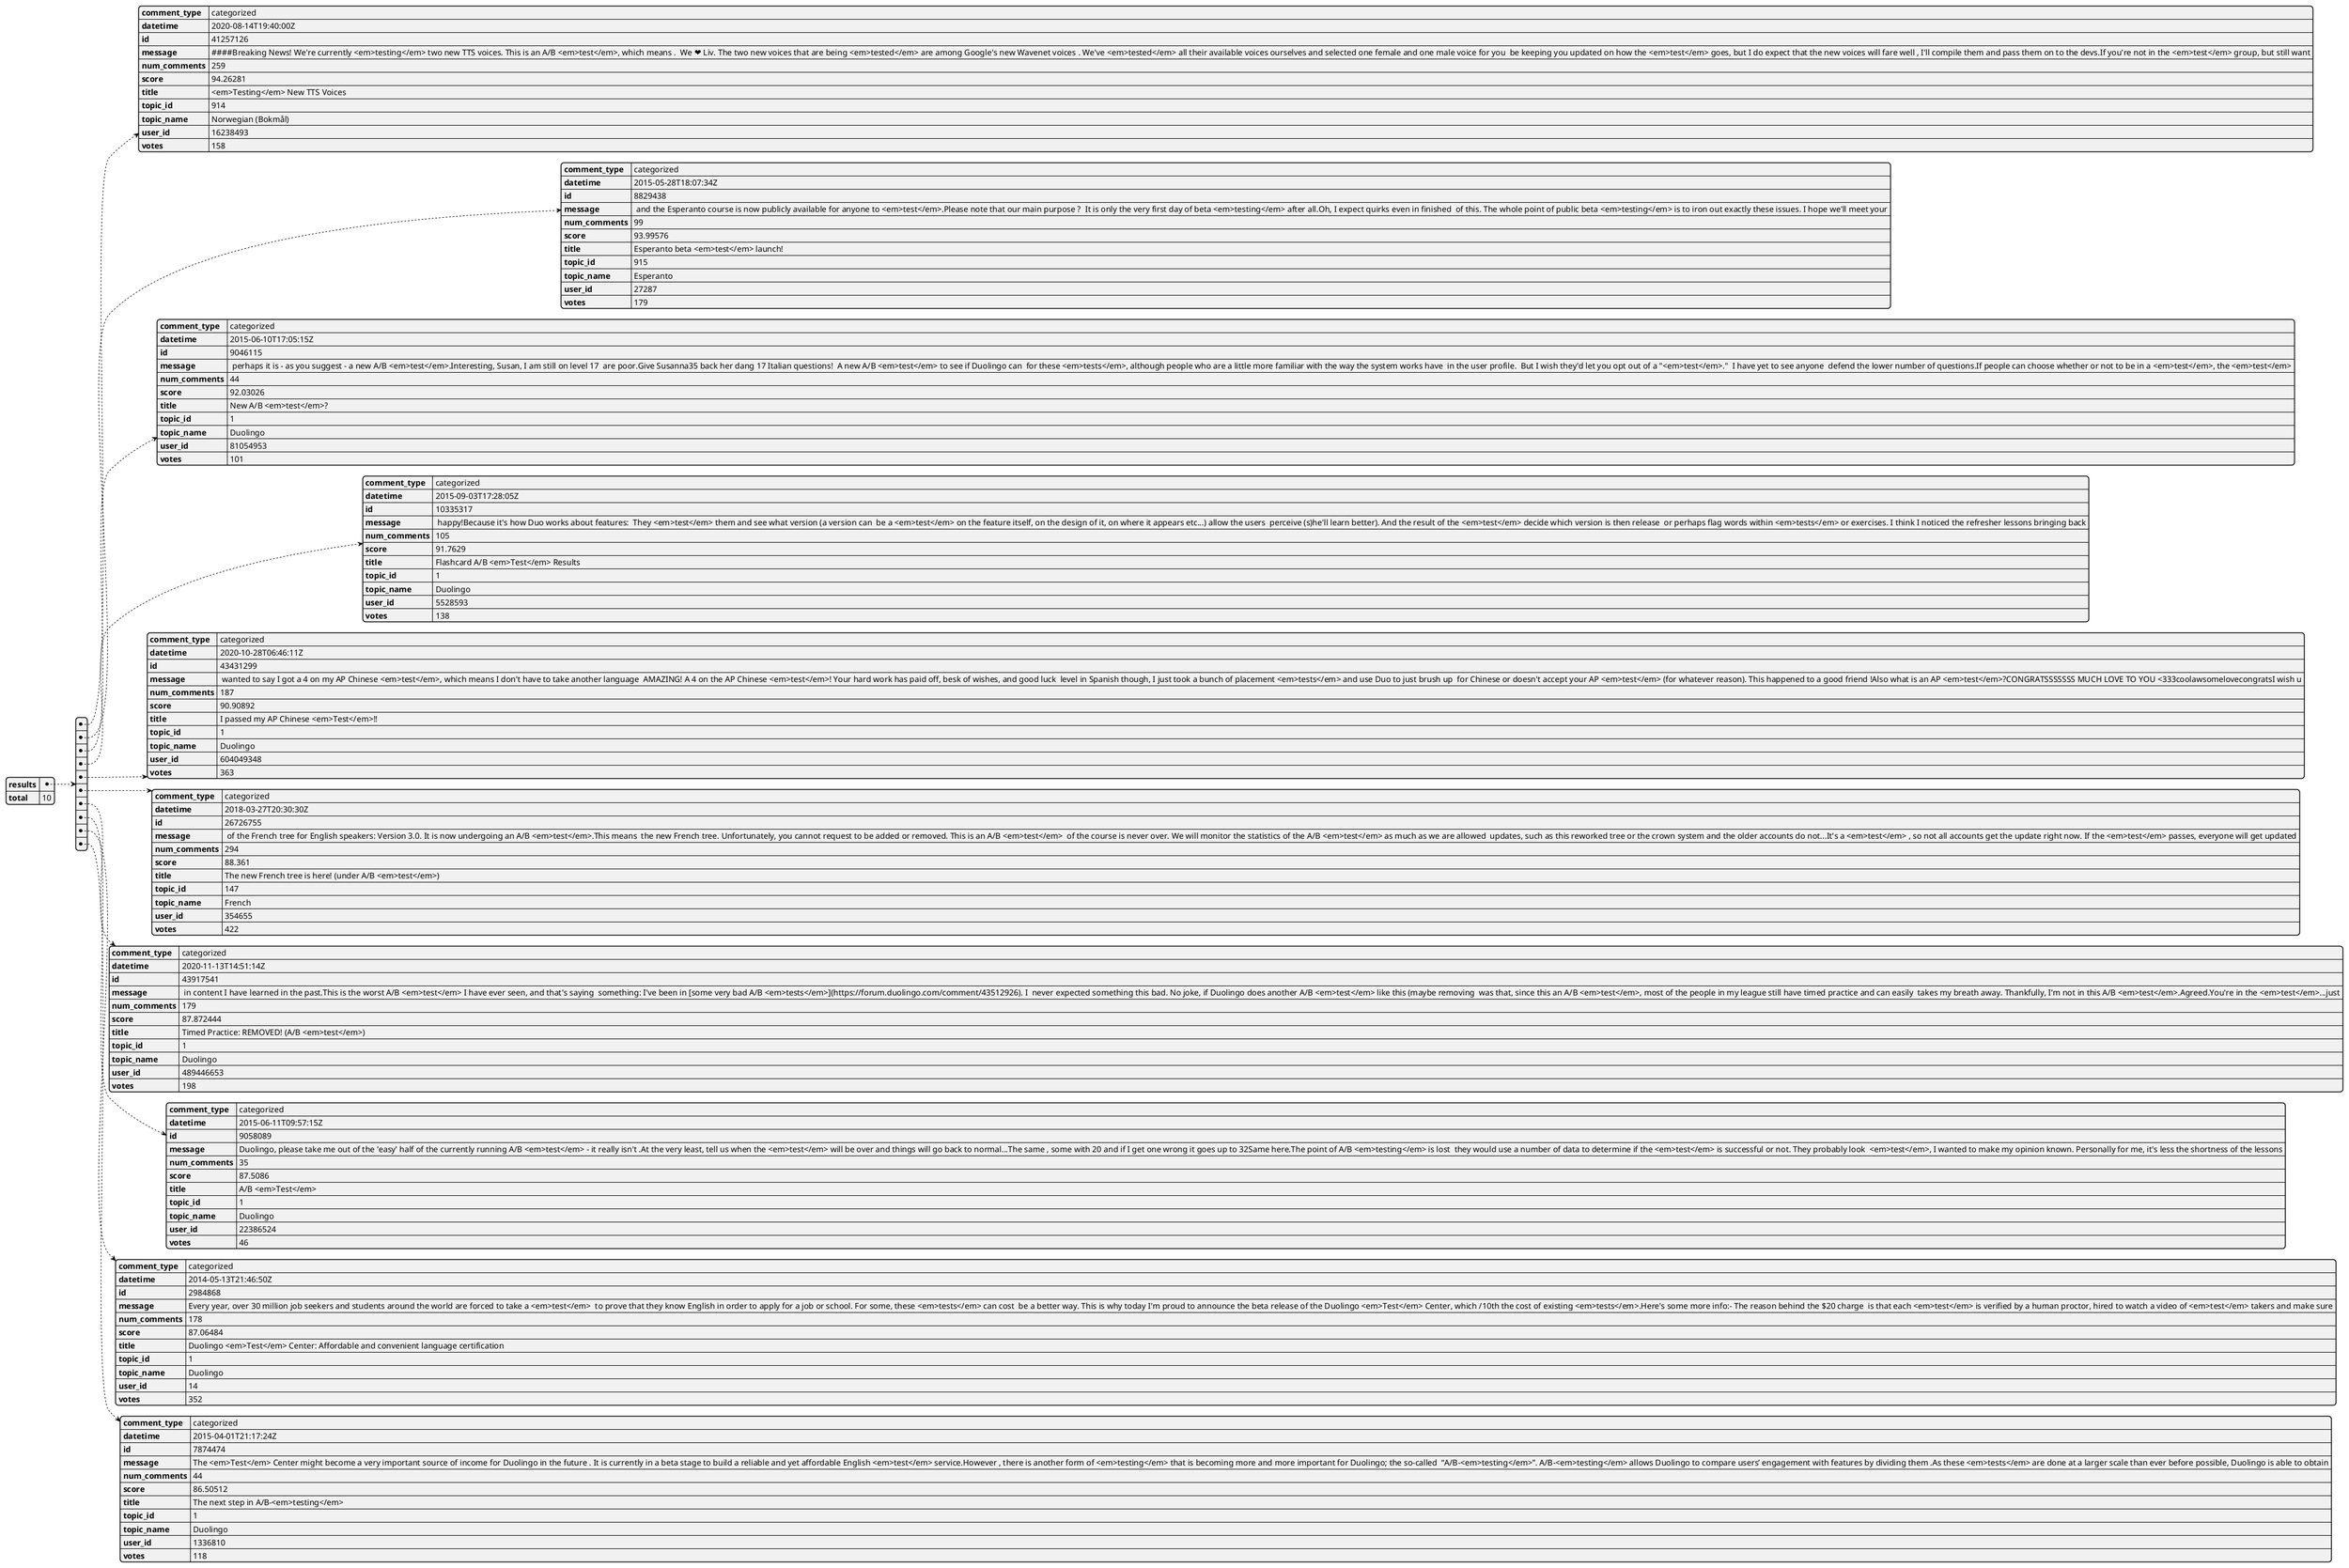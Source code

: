 @startjson "Search Forum"
{
    "results": [
        {
            "comment_type": "categorized",
            "datetime": "2020-08-14T19:40:00Z",
            "id": "41257126",
            "message": "####Breaking News! \n\nWe're currently <em>testing</em> two new TTS voices. This is an A/B <em>test</em>, which means .  \nWe ❤ Liv. \n\nThe two new voices that are being <em>tested</em> are among Google's new Wavenet voices . We've <em>tested</em> all their available voices ourselves and selected one female and one male voice for you  be keeping you updated on how the <em>test</em> goes, but I do expect that the new voices will fare well , I'll compile them and pass them on to the devs.\n\nIf you're not in the <em>test</em> group, but still want",
            "num_comments": 259,
            "score": 94.26281,
            "title": "<em>Testing</em> New TTS Voices",
            "topic_id": 914,
            "topic_name": "Norwegian (Bokmål)",
            "user_id": 16238493,
            "votes": 158
        },
        {
            "comment_type": "categorized",
            "datetime": "2015-05-28T18:07:34Z",
            "id": "8829438",
            "message": " and the Esperanto course is now publicly available for anyone to <em>test</em>.\n\nPlease note that our main purpose ?  It is only the very first day of beta <em>testing</em> after all.\n\nOh, I expect quirks even in finished  of this. The whole point of public beta <em>testing</em> is to iron out exactly these issues. I hope we'll meet your",
            "num_comments": 99,
            "score": 93.99576,
            "title": "Esperanto beta <em>test</em> launch!",
            "topic_id": 915,
            "topic_name": "Esperanto",
            "user_id": 27287,
            "votes": 179
        },
        {
            "comment_type": "categorized",
            "datetime": "2015-06-10T17:05:15Z",
            "id": "9046115",
            "message": " perhaps it is - as you suggest - a new A/B <em>test</em>.\n\nInteresting, Susan, I am still on level 17  are poor.\n\nGive Susanna35 back her dang 17 Italian questions!  \n\nA new A/B <em>test</em> to see if Duolingo can  for these <em>tests</em>, although people who are a little more familiar with the way the system works have  in the user profile.  But I wish they'd let you opt out of a \"<em>test</em>.\"  I have yet to see anyone  defend the lower number of questions.\n\nIf people can choose whether or not to be in a <em>test</em>, the <em>test</em>",
            "num_comments": 44,
            "score": 92.03026,
            "title": "New A/B <em>test</em>?",
            "topic_id": 1,
            "topic_name": "Duolingo",
            "user_id": 81054953,
            "votes": 101
        },
        {
            "comment_type": "categorized",
            "datetime": "2015-09-03T17:28:05Z",
            "id": "10335317",
            "message": " happy!\n\nBecause it's how Duo works about features:  \nThey <em>test</em> them and see what version (a version can  be a <em>test</em> on the feature itself, on the design of it, on where it appears etc...) allow the users  perceive (s)he'll learn better). And the result of the <em>test</em> decide which version is then release  or perhaps flag words within <em>tests</em> or exercises. I think I noticed the refresher lessons bringing back",
            "num_comments": 105,
            "score": 91.7629,
            "title": "Flashcard A/B <em>Test</em> Results",
            "topic_id": 1,
            "topic_name": "Duolingo",
            "user_id": 5528593,
            "votes": 138
        },
        {
            "comment_type": "categorized",
            "datetime": "2020-10-28T06:46:11Z",
            "id": "43431299",
            "message": " wanted to say I got a 4 on my AP Chinese <em>test</em>, which means I don't have to take another language  \n\nAMAZING! A 4 on the AP Chinese <em>test</em>! Your hard work has paid off, besk of wishes, and good luck  level in Spanish though, I just took a bunch of placement <em>tests</em> and use Duo to just brush up  for Chinese or doesn't accept your AP <em>test</em> (for whatever reason). This happened to a good friend !\n\nAlso what is an AP <em>test</em>?\n\nCONGRATSSSSSSS MUCH LOVE TO YOU <333\n\ncool\n\n\nawsome\n\nlove\n\ncongrats\nI wish u",
            "num_comments": 187,
            "score": 90.90892,
            "title": "I passed my AP Chinese <em>Test</em>!!",
            "topic_id": 1,
            "topic_name": "Duolingo",
            "user_id": 604049348,
            "votes": 363
        },
        {
            "comment_type": "categorized",
            "datetime": "2018-03-27T20:30:30Z",
            "id": "26726755",
            "message": " of the French tree for English speakers: Version 3.0. It is now undergoing an A/B <em>test</em>.\n\nThis means  the new French tree. Unfortunately, you cannot request to be added or removed. This is an A/B <em>test</em>  of the course is never over. We will monitor the statistics of the A/B <em>test</em> as much as we are allowed  updates, such as this reworked tree or the crown system and the older accounts do not...\n\nIt's a <em>test</em> , so not all accounts get the update right now. If the <em>test</em> passes, everyone will get updated",
            "num_comments": 294,
            "score": 88.361,
            "title": "The new French tree is here! (under A/B <em>test</em>)",
            "topic_id": 147,
            "topic_name": "French",
            "user_id": 354655,
            "votes": 422
        },
        {
            "comment_type": "categorized",
            "datetime": "2020-11-13T14:51:14Z",
            "id": "43917541",
            "message": " in content I have learned in the past.\n\nThis is the worst A/B <em>test</em> I have ever seen, and that's saying  something: I've been in [some very bad A/B <em>tests</em>](https://forum.duolingo.com/comment/43512926). I  never expected something this bad. No joke, if Duolingo does another A/B <em>test</em> like this (maybe removing  was that, since this an A/B <em>test</em>, most of the people in my league still have timed practice and can easily  takes my breath away. Thankfully, I'm not in this A/B <em>test</em>.\n\nAgreed.\n\nYou're in the <em>test</em>...just",
            "num_comments": 179,
            "score": 87.872444,
            "title": "Timed Practice: REMOVED! (A/B <em>test</em>)",
            "topic_id": 1,
            "topic_name": "Duolingo",
            "user_id": 489446653,
            "votes": 198
        },
        {
            "comment_type": "categorized",
            "datetime": "2015-06-11T09:57:15Z",
            "id": "9058089",
            "message": "Duolingo, please take me out of the 'easy' half of the currently running A/B <em>test</em> - it really isn't .\n\nAt the very least, tell us when the <em>test</em> will be over and things will go back to normal...\n\nThe same , some with 20 and if I get one wrong it goes up to 32\n\nSame here.\n\nThe point of A/B <em>testing</em> is lost  they would use a number of data to determine if the <em>test</em> is successful or not. They probably look  <em>test</em>, I wanted to make my opinion known. Personally for me, it's less the shortness of the lessons",
            "num_comments": 35,
            "score": 87.5086,
            "title": "A/B <em>Test</em>",
            "topic_id": 1,
            "topic_name": "Duolingo",
            "user_id": 22386524,
            "votes": 46
        },
        {
            "comment_type": "categorized",
            "datetime": "2014-05-13T21:46:50Z",
            "id": "2984868",
            "message": "Every year, over 30 million job seekers and students around the world are forced to take a <em>test</em>  to prove that they know English in order to apply for a job or school. For some, these <em>tests</em> can cost  be a better way. This is why today I'm proud to announce the beta release of the Duolingo <em>Test</em> Center, which /10th the cost of existing <em>tests</em>.\n\nHere's some more info:\n\n- The reason behind the $20 charge  is that each <em>test</em> is verified by a human proctor, hired to watch a video of <em>test</em> takers and make sure",
            "num_comments": 178,
            "score": 87.06484,
            "title": "Duolingo <em>Test</em> Center: Affordable and convenient language certification",
            "topic_id": 1,
            "topic_name": "Duolingo",
            "user_id": 14,
            "votes": 352
        },
        {
            "comment_type": "categorized",
            "datetime": "2015-04-01T21:17:24Z",
            "id": "7874474",
            "message": "The <em>Test</em> Center might become a very important source of income for Duolingo in the future . It is currently in a beta stage to build a reliable and yet affordable English <em>test</em> service.\n\nHowever , there is another form of <em>testing</em> that is becoming more and more important for Duolingo; the so-called  “A/B-<em>testing</em>”. A/B-<em>testing</em> allows Duolingo to compare users’ engagement with features by dividing them .\n\nAs these <em>tests</em> are done at a larger scale than ever before possible, Duolingo is able to obtain",
            "num_comments": 44,
            "score": 86.50512,
            "title": "The next step in A/B-<em>testing</em>",
            "topic_id": 1,
            "topic_name": "Duolingo",
            "user_id": 1336810,
            "votes": 118
        }
    ],
    "total": 10
}
@endjson
